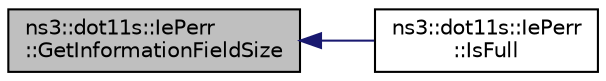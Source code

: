 digraph "ns3::dot11s::IePerr::GetInformationFieldSize"
{
  edge [fontname="Helvetica",fontsize="10",labelfontname="Helvetica",labelfontsize="10"];
  node [fontname="Helvetica",fontsize="10",shape=record];
  rankdir="LR";
  Node1 [label="ns3::dot11s::IePerr\l::GetInformationFieldSize",height=0.2,width=0.4,color="black", fillcolor="grey75", style="filled", fontcolor="black"];
  Node1 -> Node2 [dir="back",color="midnightblue",fontsize="10",style="solid"];
  Node2 [label="ns3::dot11s::IePerr\l::IsFull",height=0.2,width=0.4,color="black", fillcolor="white", style="filled",URL="$d0/d39/classns3_1_1dot11s_1_1IePerr.html#af1772ffa4fbaa4b0edfb14ddf2065053"];
}
